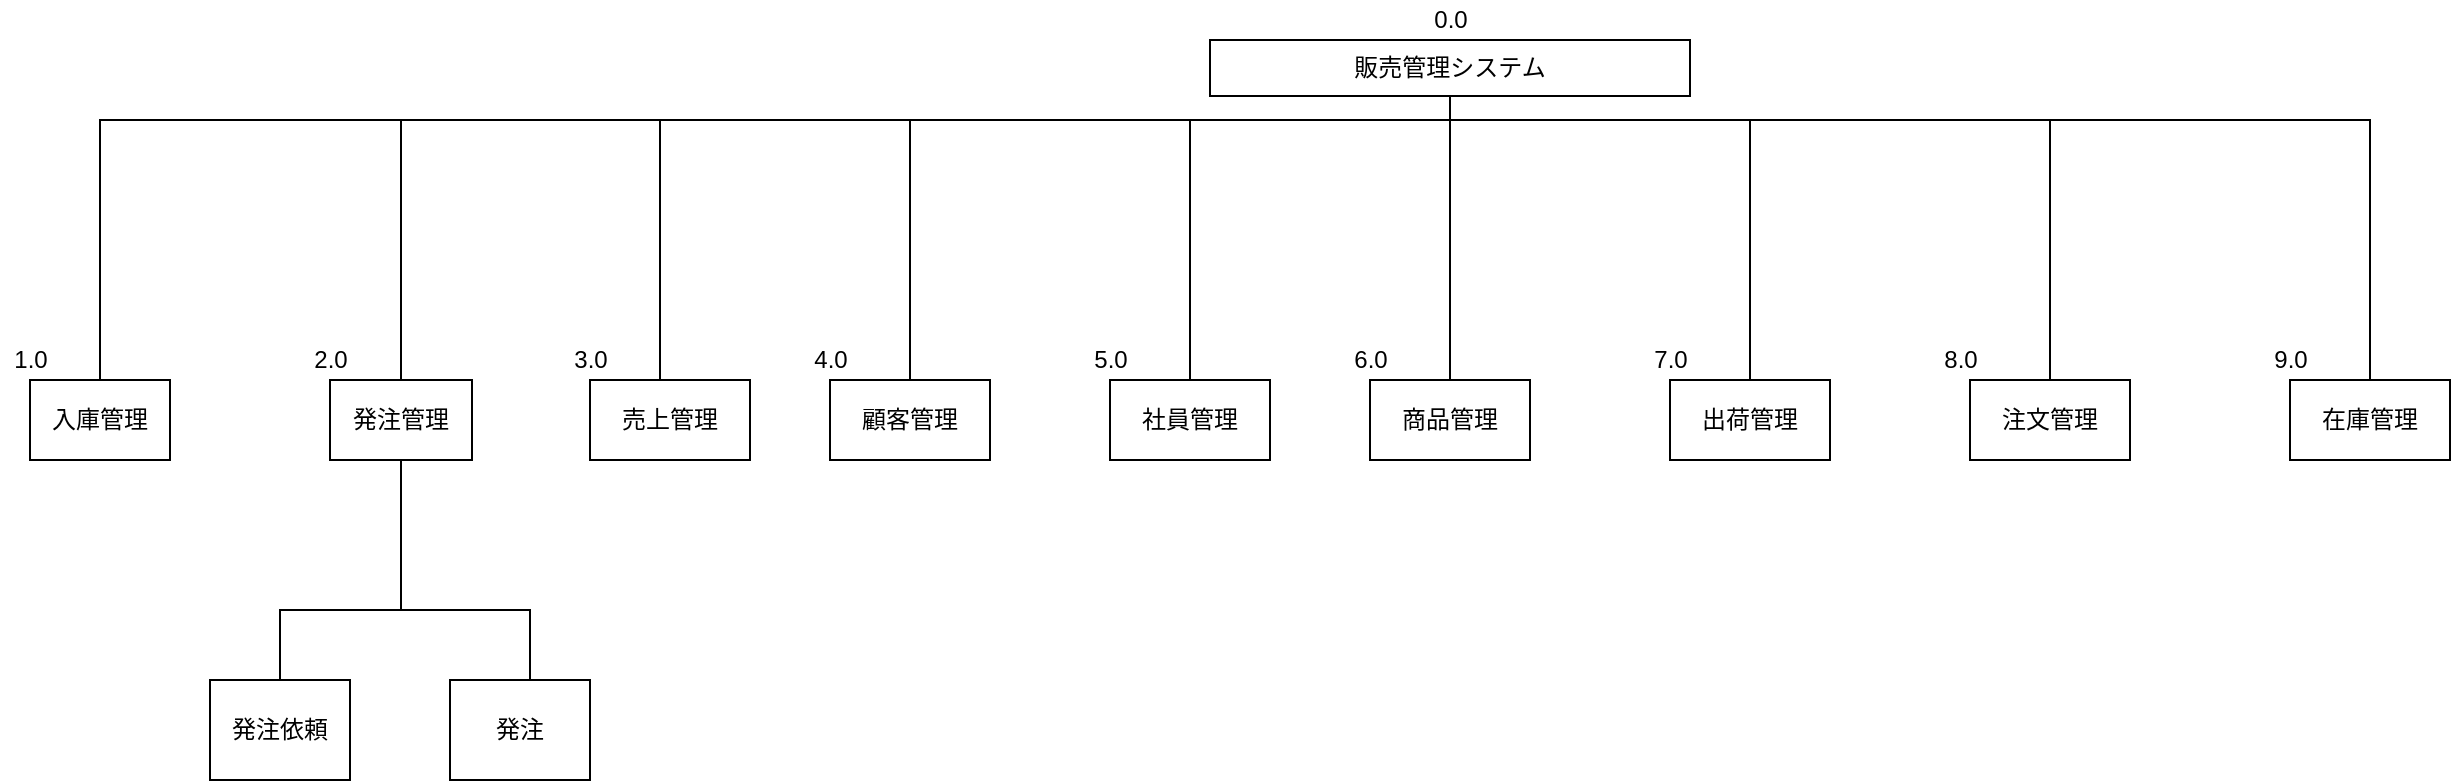 <mxfile version="12.4.1" type="device" pages="1"><diagram id="Rpr5EpsdDqIRGeiXGNMf" name="Page-1"><mxGraphModel dx="2091" dy="566" grid="1" gridSize="10" guides="1" tooltips="1" connect="1" arrows="1" fold="1" page="1" pageScale="1" pageWidth="827" pageHeight="1169" math="0" shadow="0"><root><mxCell id="0"/><mxCell id="1" parent="0"/><mxCell id="Oud9wAePMmvxnU-KrhnY-12" value="商品管理" style="rounded=0;whiteSpace=wrap;html=1;" parent="1" vertex="1"><mxGeometry x="360" y="240" width="80" height="40" as="geometry"/></mxCell><mxCell id="Oud9wAePMmvxnU-KrhnY-24" value="" style="endArrow=none;html=1;exitX=0.5;exitY=0;exitDx=0;exitDy=0;" parent="1" source="Oud9wAePMmvxnU-KrhnY-12" target="Oud9wAePMmvxnU-KrhnY-27" edge="1"><mxGeometry width="50" height="50" relative="1" as="geometry"><mxPoint x="350" y="240" as="sourcePoint"/><mxPoint x="400" y="100" as="targetPoint"/></mxGeometry></mxCell><mxCell id="Oud9wAePMmvxnU-KrhnY-27" value="販売管理システム" style="rounded=0;whiteSpace=wrap;html=1;" parent="1" vertex="1"><mxGeometry x="280" y="70" width="240" height="28" as="geometry"/></mxCell><mxCell id="Oud9wAePMmvxnU-KrhnY-30" value="" style="endArrow=none;html=1;" parent="1" edge="1"><mxGeometry width="50" height="50" relative="1" as="geometry"><mxPoint x="550" y="240" as="sourcePoint"/><mxPoint x="550" y="110" as="targetPoint"/><Array as="points"/></mxGeometry></mxCell><mxCell id="Oud9wAePMmvxnU-KrhnY-31" value="社員管理" style="whiteSpace=wrap;html=1;align=center;verticalAlign=middle;container=1;recursiveResize=0;treeFolding=1;treeMoving=1;rounded=0;" parent="1" vertex="1"><mxGeometry x="230" y="240" width="80" height="40" as="geometry"/></mxCell><mxCell id="Oud9wAePMmvxnU-KrhnY-32" value="" style="edgeStyle=elbowEdgeStyle;elbow=vertical;startArrow=none;endArrow=none;rounded=0;" parent="1" target="Oud9wAePMmvxnU-KrhnY-31" edge="1"><mxGeometry relative="1" as="geometry"><mxPoint x="270" y="110" as="sourcePoint"/></mxGeometry></mxCell><mxCell id="Oud9wAePMmvxnU-KrhnY-33" value="出荷管理" style="rounded=0;whiteSpace=wrap;html=1;" parent="1" vertex="1"><mxGeometry x="510" y="240" width="80" height="40" as="geometry"/></mxCell><mxCell id="Oud9wAePMmvxnU-KrhnY-34" value="在庫管理" style="whiteSpace=wrap;html=1;align=center;verticalAlign=middle;container=1;recursiveResize=0;treeFolding=1;treeMoving=1;rounded=0;" parent="1" vertex="1"><mxGeometry x="820" y="240" width="80" height="40" as="geometry"/></mxCell><mxCell id="Oud9wAePMmvxnU-KrhnY-35" value="" style="edgeStyle=elbowEdgeStyle;elbow=vertical;startArrow=none;endArrow=none;rounded=0;entryX=0.5;entryY=0;entryDx=0;entryDy=0;" parent="1" target="Oud9wAePMmvxnU-KrhnY-34" edge="1"><mxGeometry relative="1" as="geometry"><mxPoint x="670" y="110" as="sourcePoint"/><Array as="points"><mxPoint x="820" y="110"/><mxPoint x="940" y="110"/><mxPoint x="720" y="110"/><mxPoint x="830" y="110"/></Array></mxGeometry></mxCell><mxCell id="Oud9wAePMmvxnU-KrhnY-42" value="顧客管理" style="whiteSpace=wrap;html=1;align=center;verticalAlign=middle;container=1;recursiveResize=0;treeFolding=1;treeMoving=1;rounded=0;" parent="1" vertex="1"><mxGeometry x="90" y="240" width="80" height="40" as="geometry"/></mxCell><mxCell id="Oud9wAePMmvxnU-KrhnY-43" value="" style="edgeStyle=elbowEdgeStyle;elbow=vertical;startArrow=none;endArrow=none;rounded=0;" parent="1" target="Oud9wAePMmvxnU-KrhnY-42" edge="1"><mxGeometry relative="1" as="geometry"><mxPoint x="130" y="110" as="sourcePoint"/></mxGeometry></mxCell><mxCell id="Oud9wAePMmvxnU-KrhnY-44" value="" style="endArrow=none;html=1;" parent="1" edge="1"><mxGeometry width="50" height="50" relative="1" as="geometry"><mxPoint x="130" y="110" as="sourcePoint"/><mxPoint x="400" y="110" as="targetPoint"/><Array as="points"/></mxGeometry></mxCell><mxCell id="Oud9wAePMmvxnU-KrhnY-45" value="" style="endArrow=none;html=1;" parent="1" edge="1"><mxGeometry width="50" height="50" relative="1" as="geometry"><mxPoint x="400" y="110" as="sourcePoint"/><mxPoint x="680" y="110" as="targetPoint"/></mxGeometry></mxCell><mxCell id="Oud9wAePMmvxnU-KrhnY-46" value="注文管理" style="whiteSpace=wrap;html=1;align=center;verticalAlign=middle;container=1;recursiveResize=0;treeFolding=1;treeMoving=1;rounded=0;" parent="1" vertex="1"><mxGeometry x="660" y="240" width="80" height="40" as="geometry"/></mxCell><mxCell id="Oud9wAePMmvxnU-KrhnY-47" value="" style="edgeStyle=elbowEdgeStyle;elbow=vertical;startArrow=none;endArrow=none;rounded=0;" parent="1" target="Oud9wAePMmvxnU-KrhnY-46" edge="1"><mxGeometry relative="1" as="geometry"><mxPoint x="700" y="110" as="sourcePoint"/></mxGeometry></mxCell><mxCell id="NVKkaFjuP2a9Hn45tGX1-1" value="&lt;font style=&quot;vertical-align: inherit&quot;&gt;&lt;font style=&quot;vertical-align: inherit&quot;&gt;発注管理&lt;/font&gt;&lt;/font&gt;" style="whiteSpace=wrap;html=1;align=center;verticalAlign=middle;container=1;recursiveResize=0;treeFolding=1;treeMoving=1;" parent="1" vertex="1"><mxGeometry x="-160" y="240" width="71" height="40" as="geometry"/></mxCell><mxCell id="NVKkaFjuP2a9Hn45tGX1-2" value="" style="edgeStyle=elbowEdgeStyle;elbow=vertical;startArrow=none;endArrow=none;rounded=0;" parent="1" target="NVKkaFjuP2a9Hn45tGX1-1" edge="1"><mxGeometry relative="1" as="geometry"><mxPoint x="10" y="110" as="sourcePoint"/><Array as="points"><mxPoint x="-164" y="110"/></Array></mxGeometry></mxCell><mxCell id="NVKkaFjuP2a9Hn45tGX1-4" value="" style="edgeStyle=elbowEdgeStyle;elbow=vertical;startArrow=none;endArrow=none;rounded=0;" parent="1" edge="1"><mxGeometry relative="1" as="geometry"><mxPoint x="130" y="110" as="sourcePoint"/><mxPoint x="5" y="240" as="targetPoint"/><Array as="points"><mxPoint x="5" y="110"/></Array></mxGeometry></mxCell><mxCell id="NVKkaFjuP2a9Hn45tGX1-5" value="入庫管理" style="whiteSpace=wrap;html=1;align=center;verticalAlign=middle;container=1;recursiveResize=0;treeFolding=1;treeMoving=1;" parent="1" vertex="1"><mxGeometry x="-310" y="240" width="70" height="40" as="geometry"/></mxCell><mxCell id="NVKkaFjuP2a9Hn45tGX1-6" value="" style="edgeStyle=elbowEdgeStyle;elbow=vertical;startArrow=none;endArrow=none;rounded=0;" parent="1" target="NVKkaFjuP2a9Hn45tGX1-5" edge="1"><mxGeometry relative="1" as="geometry"><mxPoint x="-100" y="110" as="sourcePoint"/><Array as="points"><mxPoint x="-130" y="110"/><mxPoint x="-190" y="110"/><mxPoint x="-405" y="110"/></Array></mxGeometry></mxCell><mxCell id="NVKkaFjuP2a9Hn45tGX1-17" value="" style="edgeStyle=orthogonalEdgeStyle;startArrow=none;endArrow=none;rounded=0;targetPortConstraint=eastwest;sourcePortConstraint=northsouth;" parent="1" target="NVKkaFjuP2a9Hn45tGX1-19" edge="1"><mxGeometry relative="1" as="geometry"><mxPoint x="-124.5" y="280" as="sourcePoint"/><Array as="points"><mxPoint x="-124" y="355"/></Array></mxGeometry></mxCell><mxCell id="NVKkaFjuP2a9Hn45tGX1-18" value="" style="edgeStyle=orthogonalEdgeStyle;startArrow=none;endArrow=none;rounded=0;targetPortConstraint=eastwest;sourcePortConstraint=northsouth;entryX=0;entryY=0.5;entryDx=0;entryDy=0;" parent="1" target="NVKkaFjuP2a9Hn45tGX1-20" edge="1"><mxGeometry relative="1" as="geometry"><mxPoint x="-124.5" y="280" as="sourcePoint"/><mxPoint x="-124" y="320" as="targetPoint"/><Array as="points"><mxPoint x="-124" y="355"/><mxPoint x="-60" y="355"/><mxPoint x="-60" y="415"/></Array></mxGeometry></mxCell><mxCell id="NVKkaFjuP2a9Hn45tGX1-19" value="発注依頼" style="whiteSpace=wrap;html=1;align=center;verticalAlign=middle;container=1;recursiveResize=0;treeFolding=1;treeMoving=1;" parent="1" vertex="1"><mxGeometry x="-220" y="390" width="70" height="50" as="geometry"/></mxCell><mxCell id="NVKkaFjuP2a9Hn45tGX1-20" value="発注" style="whiteSpace=wrap;html=1;align=center;verticalAlign=middle;container=1;recursiveResize=0;treeFolding=1;treeMoving=1;" parent="1" vertex="1"><mxGeometry x="-100" y="390" width="70" height="50" as="geometry"/></mxCell><mxCell id="c7EbrDJCnCrlbktXXrA_-1" value="1.0" style="text;html=1;resizable=0;autosize=1;align=center;verticalAlign=middle;points=[];fillColor=none;strokeColor=none;rounded=0;" parent="1" vertex="1"><mxGeometry x="-325" y="220" width="30" height="20" as="geometry"/></mxCell><mxCell id="c7EbrDJCnCrlbktXXrA_-2" value="0.0" style="text;html=1;resizable=0;autosize=1;align=center;verticalAlign=middle;points=[];fillColor=none;strokeColor=none;rounded=0;" parent="1" vertex="1"><mxGeometry x="385" y="50" width="30" height="20" as="geometry"/></mxCell><mxCell id="c7EbrDJCnCrlbktXXrA_-3" value="2.0" style="text;html=1;resizable=0;autosize=1;align=center;verticalAlign=middle;points=[];fillColor=none;strokeColor=none;rounded=0;" parent="1" vertex="1"><mxGeometry x="-175" y="220" width="30" height="20" as="geometry"/></mxCell><mxCell id="c7EbrDJCnCrlbktXXrA_-4" value="3.0" style="text;html=1;resizable=0;autosize=1;align=center;verticalAlign=middle;points=[];fillColor=none;strokeColor=none;rounded=0;" parent="1" vertex="1"><mxGeometry x="-45" y="220" width="30" height="20" as="geometry"/></mxCell><mxCell id="c7EbrDJCnCrlbktXXrA_-5" value="4.0" style="text;html=1;resizable=0;autosize=1;align=center;verticalAlign=middle;points=[];fillColor=none;strokeColor=none;rounded=0;" parent="1" vertex="1"><mxGeometry x="75" y="220" width="30" height="20" as="geometry"/></mxCell><mxCell id="c7EbrDJCnCrlbktXXrA_-6" value="5.0" style="text;html=1;resizable=0;autosize=1;align=center;verticalAlign=middle;points=[];fillColor=none;strokeColor=none;rounded=0;" parent="1" vertex="1"><mxGeometry x="215" y="220" width="30" height="20" as="geometry"/></mxCell><mxCell id="c7EbrDJCnCrlbktXXrA_-7" value="6.0" style="text;html=1;resizable=0;autosize=1;align=center;verticalAlign=middle;points=[];fillColor=none;strokeColor=none;rounded=0;" parent="1" vertex="1"><mxGeometry x="345" y="220" width="30" height="20" as="geometry"/></mxCell><mxCell id="c7EbrDJCnCrlbktXXrA_-8" value="7.0" style="text;html=1;resizable=0;autosize=1;align=center;verticalAlign=middle;points=[];fillColor=none;strokeColor=none;rounded=0;" parent="1" vertex="1"><mxGeometry x="495" y="220" width="30" height="20" as="geometry"/></mxCell><mxCell id="c7EbrDJCnCrlbktXXrA_-9" value="8.0" style="text;html=1;resizable=0;autosize=1;align=center;verticalAlign=middle;points=[];fillColor=none;strokeColor=none;rounded=0;" parent="1" vertex="1"><mxGeometry x="640" y="220" width="30" height="20" as="geometry"/></mxCell><mxCell id="c7EbrDJCnCrlbktXXrA_-10" value="9.0" style="text;html=1;resizable=0;autosize=1;align=center;verticalAlign=middle;points=[];fillColor=none;strokeColor=none;rounded=0;" parent="1" vertex="1"><mxGeometry x="805" y="220" width="30" height="20" as="geometry"/></mxCell><mxCell id="PL_KXH2l01K4-N5N7AXp-1" value="売上管理" style="whiteSpace=wrap;html=1;align=center;verticalAlign=middle;container=1;recursiveResize=0;treeFolding=1;treeMoving=1;rounded=0;" parent="1" vertex="1"><mxGeometry x="-30" y="240" width="80" height="40" as="geometry"/></mxCell></root></mxGraphModel></diagram></mxfile>